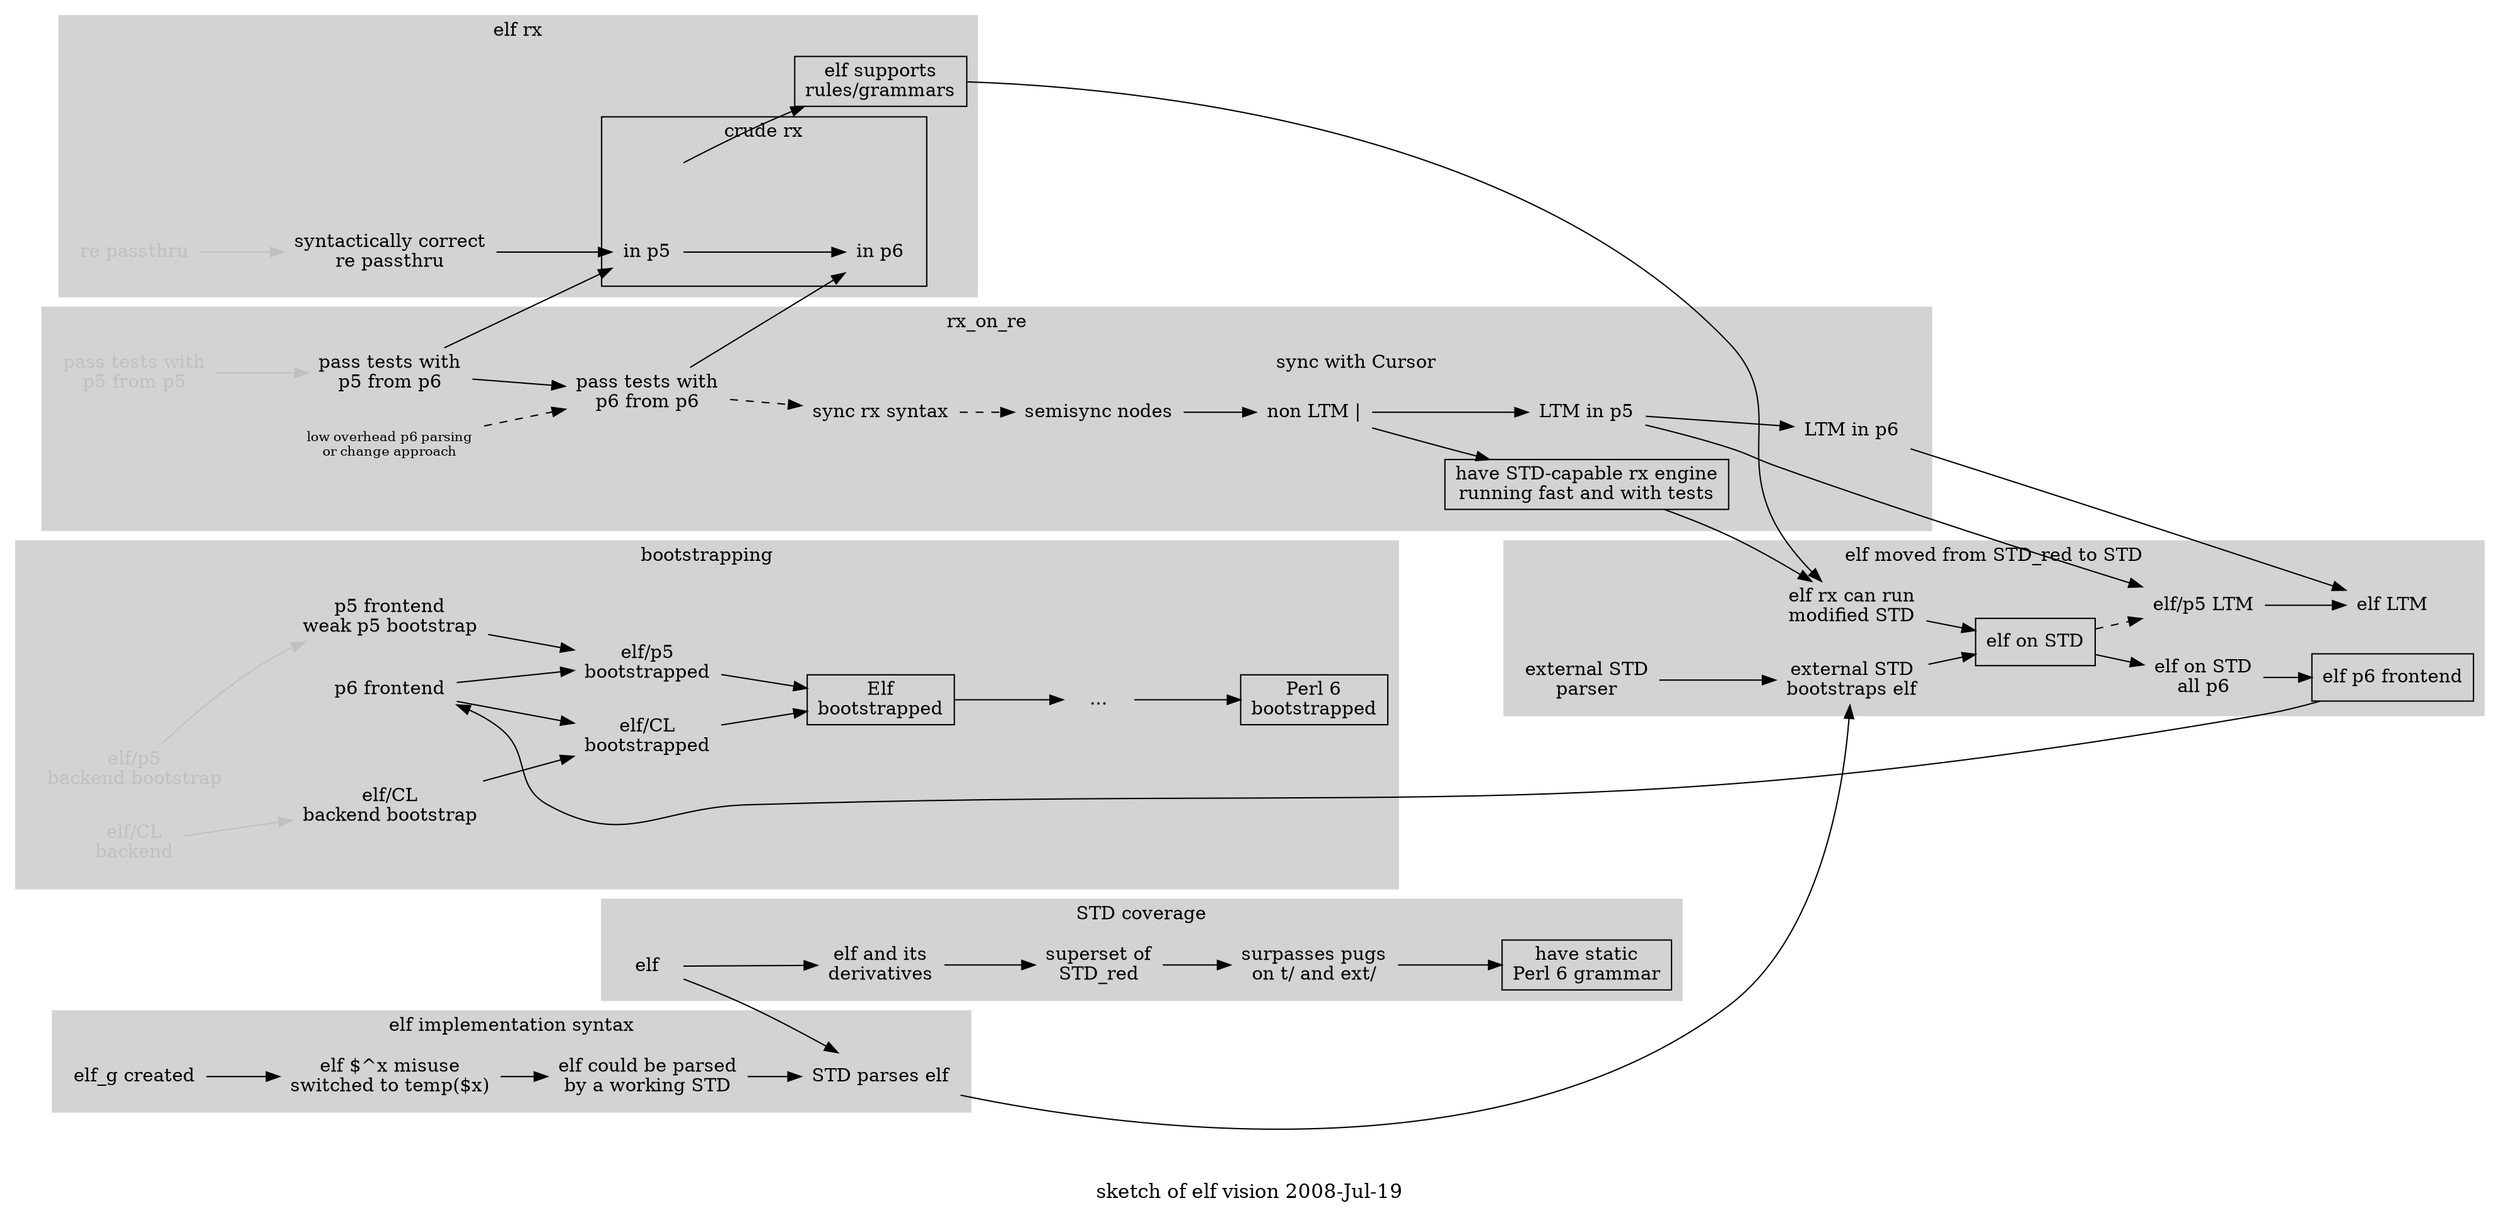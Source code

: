 # see README

digraph G {
  rankdir=LR;
  node [shape=none];

  subgraph cluster_elf_syntax {
    use_temp
    -> "elf could be parsed\nby a working STD"
    -> STD_parses_elf

    "elf_g created" -> use_temp
    use_temp [label="elf $^x misuse\nswitched to temp($x)"];
    STD_parses_elf [label="STD parses elf"]
    
    style=filled; color=lightgray;
    label="elf implementation syntax";
  };

  subgraph cluster_rx_on_re {
    r0 [label="pass tests with\np5 from p5" fontcolor=gray];
    r5 [label="pass tests with\np5 from p6"];
    r6 [label="pass tests with\np6 from p6"];
    r0 -> r5 [color=gray]
    r5 -> r6;
    parse_pieces [label="low overhead p6 parsing\nor change approach" fontsize=10];
    parse_pieces -> r6 [style=dashed];
    tweak_rx [label="sync rx syntax"];
    r6 -> tweak_rx [style=dashed];

  subgraph cluster_cursor_sync {
    snodes [label="semisync nodes"];
    non_LTM [label="non LTM |"]
    snodes ->
    non_LTM ->
    "LTM in p5" ->
    "LTM in p6"

    rx_milestone [label="have STD-capable rx engine\nrunning fast and with tests" shape=box]
    non_LTM -> rx_milestone;

    tweak_rx -> snodes [style=dashed]

    style=filled; color=lightgray;
    label="sync with Cursor";
  };

    style=filled; color=lightgray;
    label="rx_on_re";
  };
  subgraph cluster_STD_coverage {
    gt_pugs [label="surpasses pugs\non t/ and ext/"]
    good_grammar [label="have static\nPerl 6 grammar" shape=box]
    STD_elf [label="elf"]

    STD_elf -> "elf and its\nderivatives" ->
    "superset of\nSTD_red" -> gt_pugs
    gt_pugs -> good_grammar

    style=filled; color=lightgray;
    label="STD coverage"
  };
  STD_elf -> STD_parses_elf


  subgraph cluster_elf_rx {
    orig [label="re passthru" fontcolor=gray]
    re_pass [label="syntactically correct\nre passthru"]
    orig -> re_pass [color=gray]
    re_pass -> rx_crude5

    subgraph cluster_crude_rx {
      rx_crude5 [label="in p5"];
      rx_crude [label="in p6"];
      label="crude rx";
      either [label=""]
    }
    r5 -> rx_crude5;

    support_rules [label="elf supports\nrules/grammars" shape=box]
    either -> support_rules

    { rx_crude5 r6 } -> rx_crude;

    style=filled; color=lightgray;
    label="elf rx"
  };

  subgraph cluster_off_STD_red {
    can_use_STD [label=""]
    std_boots [label="external STD\nbootstraps elf"]
    "external STD\nparser" -> std_boots
    elf_runs_STD [label="elf rx can run\nmodified STD"]
    elf_on_STD [label="elf on STD" shape=box]
    { std_boots elf_runs_STD } -> elf_on_STD
    rx_milestone -> elf_runs_STD    
    
    elf_ltm5 [label="elf/p5 LTM"]
    elf_on_STD -> elf_ltm5 [style=dashed]
    elf_ltm5 -> "elf LTM"
    elf_on_STD6 [label="elf on STD\nall p6"]
    elf_frontend6 [label="elf p6 frontend" shape=box]
    elf_on_STD -> elf_on_STD6 -> elf_frontend6

    style=filled; color=lightgray;
    label="elf moved from STD_red to STD"
  };
  "LTM in p5" -> elf_ltm5
  "LTM in p6" -> "elf LTM"
  STD_parses_elf -> std_boots [constraint=false]
  support_rules -> elf_runs_STD [constraint=false]

  subgraph cluster_bootstrap {

    subgraph cluster_backend {
      elf_P5_back [label="elf/p5\nbackend bootstrap" fontcolor=gray];
      elf_CL_back [label="elf/CL\nbackend bootstrap"];
      {"elf/CL\nbackend" [fontcolor=gray]} -> elf_CL_back [color=gray]
      style=filled; color=lightgray;
    };
    subgraph cluster_frontend {
      weak_bs5 [label="p5 frontend\nweak p5 bootstrap"];
      p6_frontend [label="p6 frontend"];
      style=filled; color=lightgray;
    };

    elf_CL_bs [label="elf/CL\nbootstrapped"];
    elf_P5_bs [label="elf/p5\nbootstrapped"];

    elf_P5_back -> weak_bs5 [color=gray];
    weak_bs5 -> elf_P5_bs
    elf_CL_back -> elf_CL_bs
    p6_frontend -> { elf_CL_bs elf_P5_bs }

    P6_bs [label="Perl 6\nbootstrapped" shape=box];

    { elf_P5_bs elf_CL_bs } -> { "Elf\nbootstrapped" [shape=box]}
    -> "..." -> P6_bs

    style=filled; color=lightgray;
    label="bootstrapping"
  }
  elf_frontend6 -> p6_frontend [constraint=false]

  label="\n\nsketch of elf vision 2008-Jul-19"
  fontsize=15;
}